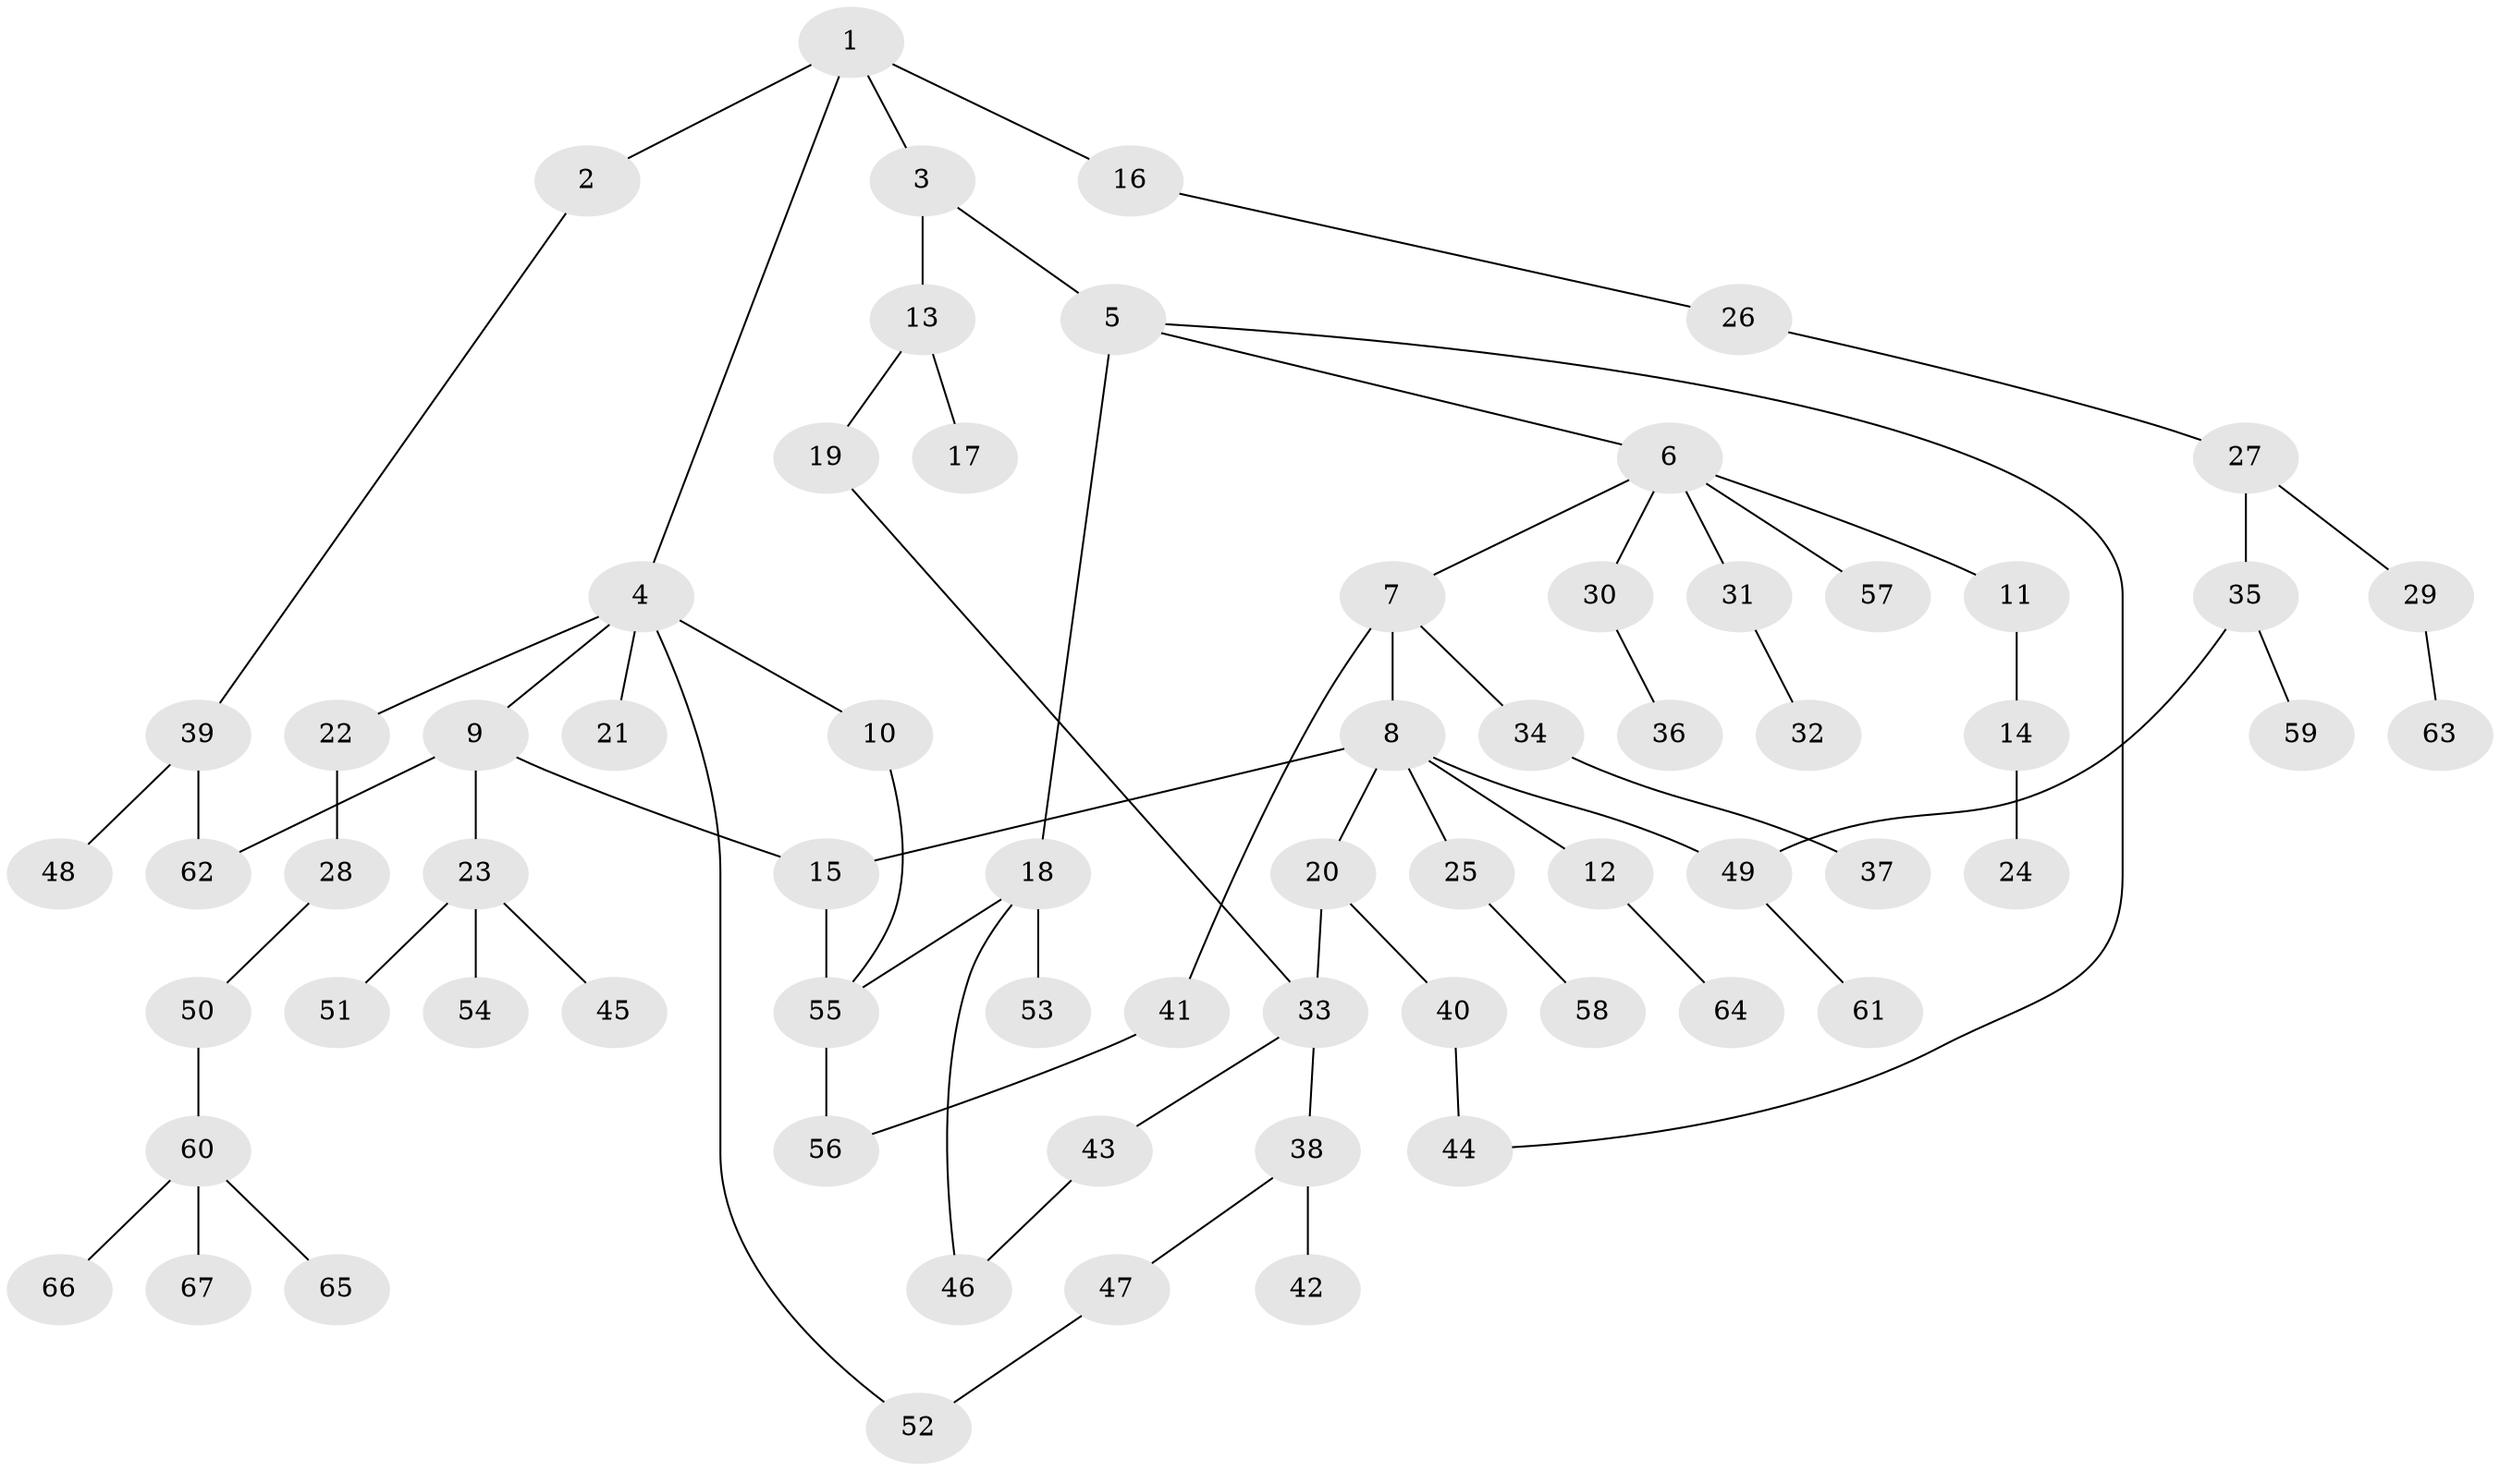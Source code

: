// Generated by graph-tools (version 1.1) at 2025/01/03/09/25 03:01:07]
// undirected, 67 vertices, 76 edges
graph export_dot {
graph [start="1"]
  node [color=gray90,style=filled];
  1;
  2;
  3;
  4;
  5;
  6;
  7;
  8;
  9;
  10;
  11;
  12;
  13;
  14;
  15;
  16;
  17;
  18;
  19;
  20;
  21;
  22;
  23;
  24;
  25;
  26;
  27;
  28;
  29;
  30;
  31;
  32;
  33;
  34;
  35;
  36;
  37;
  38;
  39;
  40;
  41;
  42;
  43;
  44;
  45;
  46;
  47;
  48;
  49;
  50;
  51;
  52;
  53;
  54;
  55;
  56;
  57;
  58;
  59;
  60;
  61;
  62;
  63;
  64;
  65;
  66;
  67;
  1 -- 2;
  1 -- 3;
  1 -- 4;
  1 -- 16;
  2 -- 39;
  3 -- 5;
  3 -- 13;
  4 -- 9;
  4 -- 10;
  4 -- 21;
  4 -- 22;
  4 -- 52;
  5 -- 6;
  5 -- 18;
  5 -- 44;
  6 -- 7;
  6 -- 11;
  6 -- 30;
  6 -- 31;
  6 -- 57;
  7 -- 8;
  7 -- 34;
  7 -- 41;
  8 -- 12;
  8 -- 20;
  8 -- 25;
  8 -- 49;
  8 -- 15;
  9 -- 15;
  9 -- 23;
  9 -- 62;
  10 -- 55;
  11 -- 14;
  12 -- 64;
  13 -- 17;
  13 -- 19;
  14 -- 24;
  15 -- 55;
  16 -- 26;
  18 -- 53;
  18 -- 55;
  18 -- 46;
  19 -- 33;
  20 -- 40;
  20 -- 33;
  22 -- 28;
  23 -- 45;
  23 -- 51;
  23 -- 54;
  25 -- 58;
  26 -- 27;
  27 -- 29;
  27 -- 35;
  28 -- 50;
  29 -- 63;
  30 -- 36;
  31 -- 32;
  33 -- 38;
  33 -- 43;
  34 -- 37;
  35 -- 59;
  35 -- 49;
  38 -- 42;
  38 -- 47;
  39 -- 48;
  39 -- 62;
  40 -- 44;
  41 -- 56;
  43 -- 46;
  47 -- 52;
  49 -- 61;
  50 -- 60;
  55 -- 56;
  60 -- 65;
  60 -- 66;
  60 -- 67;
}
